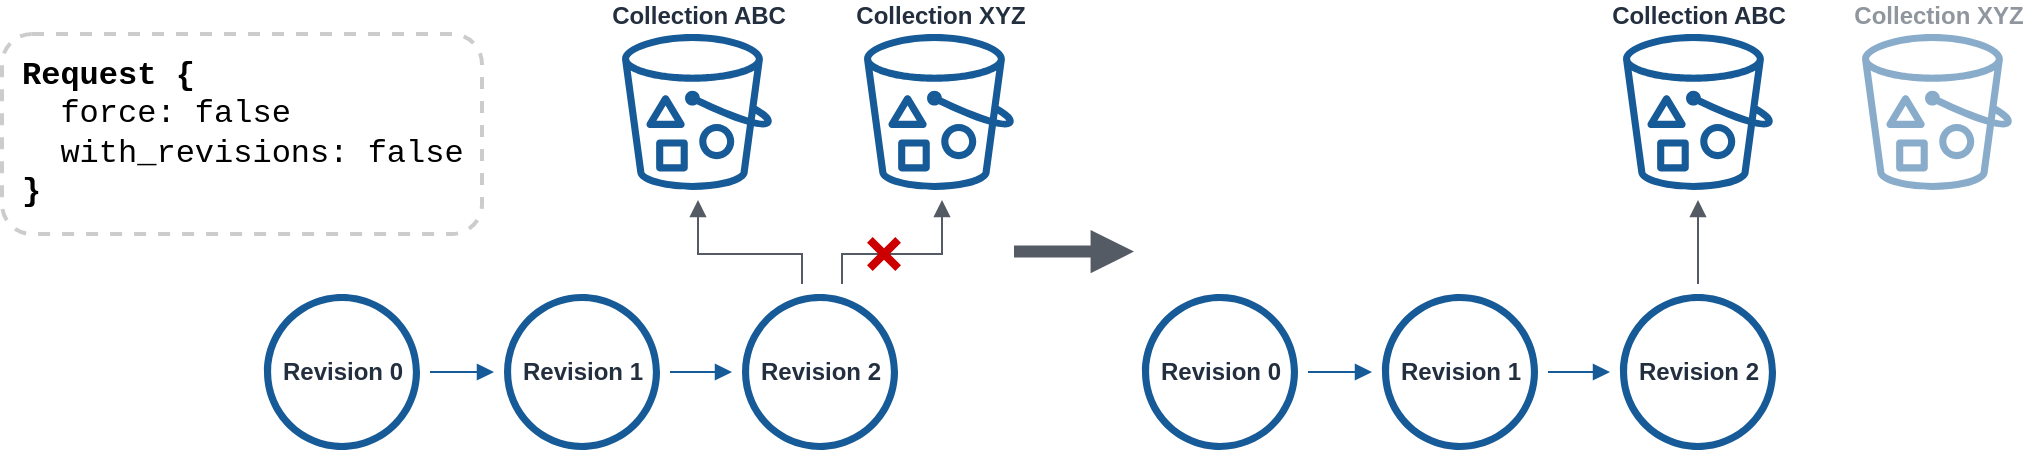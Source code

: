 <mxfile version="21.0.2" type="device"><diagram id="Ht1M8jgEwFfnCIfOTk4-" name="Page-1"><mxGraphModel dx="1434" dy="805" grid="1" gridSize="10" guides="1" tooltips="1" connect="1" arrows="1" fold="1" page="1" pageScale="1" pageWidth="1169" pageHeight="827" math="0" shadow="0"><root><mxCell id="0"/><mxCell id="1" parent="0"/><mxCell id="NZZsSz7ykIq6UQi_yj6c-37" value="" style="edgeStyle=orthogonalEdgeStyle;html=1;endArrow=block;elbow=vertical;startArrow=none;endFill=1;strokeColor=#545B64;rounded=0;targetPerimeterSpacing=5;sourcePerimeterSpacing=5;" parent="1" source="NZZsSz7ykIq6UQi_yj6c-7" target="NZZsSz7ykIq6UQi_yj6c-35" edge="1"><mxGeometry width="100" relative="1" as="geometry"><mxPoint x="440" y="165.001" as="sourcePoint"/><mxPoint x="358" y="123" as="targetPoint"/><Array as="points"><mxPoint x="450" y="140"/><mxPoint x="500" y="140"/></Array></mxGeometry></mxCell><mxCell id="NZZsSz7ykIq6UQi_yj6c-4" value="Revision 0" style="sketch=0;outlineConnect=0;fontColor=#232F3E;gradientColor=none;fillColor=#165a97;strokeColor=none;dashed=0;verticalLabelPosition=middle;verticalAlign=middle;align=center;html=1;fontSize=12;fontStyle=1;aspect=fixed;pointerEvents=1;shape=mxgraph.aws4.object;labelPosition=center;" parent="1" vertex="1"><mxGeometry x="161" y="160" width="78" height="78" as="geometry"/></mxCell><mxCell id="NZZsSz7ykIq6UQi_yj6c-6" value="Revision 1" style="sketch=0;outlineConnect=0;fontColor=#232F3E;gradientColor=none;fillColor=#165a97;strokeColor=none;dashed=0;verticalLabelPosition=middle;verticalAlign=middle;align=center;html=1;fontSize=12;fontStyle=1;aspect=fixed;pointerEvents=1;shape=mxgraph.aws4.object;labelPosition=center;" parent="1" vertex="1"><mxGeometry x="281" y="160" width="78" height="78" as="geometry"/></mxCell><mxCell id="NZZsSz7ykIq6UQi_yj6c-7" value="&lt;div&gt;Revision 2&lt;/div&gt;" style="sketch=0;outlineConnect=0;fontColor=#232F3E;gradientColor=none;fillColor=#165a97;strokeColor=none;dashed=0;verticalLabelPosition=middle;verticalAlign=middle;align=center;html=1;fontSize=12;fontStyle=1;aspect=fixed;pointerEvents=1;shape=mxgraph.aws4.object;labelPosition=center;" parent="1" vertex="1"><mxGeometry x="400" y="160" width="78" height="78" as="geometry"/></mxCell><mxCell id="NZZsSz7ykIq6UQi_yj6c-11" value="" style="edgeStyle=orthogonalEdgeStyle;html=1;endArrow=block;elbow=vertical;startArrow=none;endFill=1;strokeColor=#165A97;rounded=0;targetPerimeterSpacing=5;sourcePerimeterSpacing=5;" parent="1" source="NZZsSz7ykIq6UQi_yj6c-6" target="NZZsSz7ykIq6UQi_yj6c-7" edge="1"><mxGeometry width="100" relative="1" as="geometry"><mxPoint x="318" y="198.9" as="sourcePoint"/><mxPoint x="418" y="198.9" as="targetPoint"/></mxGeometry></mxCell><mxCell id="NZZsSz7ykIq6UQi_yj6c-12" value="" style="edgeStyle=orthogonalEdgeStyle;html=1;endArrow=block;elbow=vertical;startArrow=none;endFill=1;strokeColor=#165A97;rounded=0;targetPerimeterSpacing=5;sourcePerimeterSpacing=5;" parent="1" source="NZZsSz7ykIq6UQi_yj6c-4" target="NZZsSz7ykIq6UQi_yj6c-6" edge="1"><mxGeometry width="100" relative="1" as="geometry"><mxPoint x="168" y="198.9" as="sourcePoint"/><mxPoint x="240" y="198.9" as="targetPoint"/></mxGeometry></mxCell><mxCell id="NZZsSz7ykIq6UQi_yj6c-13" value="Collection ABC" style="sketch=0;outlineConnect=0;fontColor=#232F3E;gradientColor=none;fillColor=#165A97;strokeColor=none;dashed=0;verticalLabelPosition=top;verticalAlign=bottom;align=center;html=1;fontSize=12;fontStyle=1;aspect=fixed;pointerEvents=1;shape=mxgraph.aws4.bucket_with_objects;labelPosition=center;" parent="1" vertex="1"><mxGeometry x="340" y="30" width="75" height="78" as="geometry"/></mxCell><mxCell id="NZZsSz7ykIq6UQi_yj6c-14" value="" style="edgeStyle=orthogonalEdgeStyle;html=1;endArrow=block;elbow=vertical;startArrow=none;endFill=1;strokeColor=#545B64;rounded=0;targetPerimeterSpacing=5;sourcePerimeterSpacing=5;" parent="1" source="NZZsSz7ykIq6UQi_yj6c-7" target="NZZsSz7ykIq6UQi_yj6c-13" edge="1"><mxGeometry width="100" relative="1" as="geometry"><mxPoint x="440" y="155.001" as="sourcePoint"/><mxPoint x="440" y="113" as="targetPoint"/><Array as="points"><mxPoint x="430" y="140"/><mxPoint x="378" y="140"/></Array></mxGeometry></mxCell><mxCell id="NZZsSz7ykIq6UQi_yj6c-19" value="" style="shape=cross;whiteSpace=wrap;html=1;fillColor=#CC0000;rotation=45;sketch=0;shadow=0;strokeColor=none;" parent="1" vertex="1"><mxGeometry x="461" y="130" width="20" height="20" as="geometry"/></mxCell><mxCell id="NZZsSz7ykIq6UQi_yj6c-22" value="" style="edgeStyle=orthogonalEdgeStyle;html=1;endArrow=block;elbow=vertical;startArrow=none;endFill=1;strokeColor=#545B64;rounded=0;strokeWidth=6;sourcePerimeterSpacing=5;targetPerimeterSpacing=5;" parent="1" edge="1"><mxGeometry width="100" relative="1" as="geometry"><mxPoint x="536" y="138.8" as="sourcePoint"/><mxPoint x="596" y="138.8" as="targetPoint"/></mxGeometry></mxCell><mxCell id="NZZsSz7ykIq6UQi_yj6c-23" value="Revision 0" style="sketch=0;outlineConnect=0;fontColor=#232F3E;gradientColor=none;fillColor=#165a97;strokeColor=none;dashed=0;verticalLabelPosition=middle;verticalAlign=middle;align=center;html=1;fontSize=12;fontStyle=1;aspect=fixed;pointerEvents=1;shape=mxgraph.aws4.object;labelPosition=center;" parent="1" vertex="1"><mxGeometry x="600" y="160" width="78" height="78" as="geometry"/></mxCell><mxCell id="NZZsSz7ykIq6UQi_yj6c-24" value="Revision 1" style="sketch=0;outlineConnect=0;fontColor=#232F3E;gradientColor=none;fillColor=#165a97;strokeColor=none;dashed=0;verticalLabelPosition=middle;verticalAlign=middle;align=center;html=1;fontSize=12;fontStyle=1;aspect=fixed;pointerEvents=1;shape=mxgraph.aws4.object;labelPosition=center;" parent="1" vertex="1"><mxGeometry x="720" y="160" width="78" height="78" as="geometry"/></mxCell><mxCell id="NZZsSz7ykIq6UQi_yj6c-40" value="" style="edgeStyle=orthogonalEdgeStyle;rounded=0;orthogonalLoop=1;jettySize=auto;html=1;strokeWidth=1;sourcePerimeterSpacing=5;targetPerimeterSpacing=5;endArrow=block;strokeColor=#545B64;startArrow=none;endFill=1;" parent="1" source="NZZsSz7ykIq6UQi_yj6c-25" target="NZZsSz7ykIq6UQi_yj6c-28" edge="1"><mxGeometry relative="1" as="geometry"/></mxCell><mxCell id="NZZsSz7ykIq6UQi_yj6c-25" value="&lt;div&gt;Revision 2&lt;/div&gt;" style="sketch=0;outlineConnect=0;fontColor=#232F3E;gradientColor=none;fillColor=#165a97;strokeColor=none;dashed=0;verticalLabelPosition=middle;verticalAlign=middle;align=center;html=1;fontSize=12;fontStyle=1;aspect=fixed;pointerEvents=1;shape=mxgraph.aws4.object;labelPosition=center;" parent="1" vertex="1"><mxGeometry x="839" y="160" width="78" height="78" as="geometry"/></mxCell><mxCell id="NZZsSz7ykIq6UQi_yj6c-26" value="" style="edgeStyle=orthogonalEdgeStyle;html=1;endArrow=block;elbow=vertical;startArrow=none;endFill=1;strokeColor=#165A97;rounded=0;targetPerimeterSpacing=5;sourcePerimeterSpacing=5;" parent="1" source="NZZsSz7ykIq6UQi_yj6c-24" target="NZZsSz7ykIq6UQi_yj6c-25" edge="1"><mxGeometry width="100" relative="1" as="geometry"><mxPoint x="757" y="198.9" as="sourcePoint"/><mxPoint x="857" y="198.9" as="targetPoint"/></mxGeometry></mxCell><mxCell id="NZZsSz7ykIq6UQi_yj6c-27" value="" style="edgeStyle=orthogonalEdgeStyle;html=1;endArrow=block;elbow=vertical;startArrow=none;endFill=1;strokeColor=#165A97;rounded=0;targetPerimeterSpacing=5;sourcePerimeterSpacing=5;" parent="1" source="NZZsSz7ykIq6UQi_yj6c-23" target="NZZsSz7ykIq6UQi_yj6c-24" edge="1"><mxGeometry width="100" relative="1" as="geometry"><mxPoint x="607" y="198.9" as="sourcePoint"/><mxPoint x="679" y="198.9" as="targetPoint"/></mxGeometry></mxCell><mxCell id="NZZsSz7ykIq6UQi_yj6c-28" value="&lt;div&gt;Collection ABC&lt;/div&gt;" style="sketch=0;outlineConnect=0;fontColor=#232F3E;gradientColor=none;fillColor=#165A97;strokeColor=none;dashed=0;verticalLabelPosition=top;verticalAlign=bottom;align=center;html=1;fontSize=12;fontStyle=1;aspect=fixed;pointerEvents=1;shape=mxgraph.aws4.bucket_with_objects;labelPosition=center;" parent="1" vertex="1"><mxGeometry x="840.5" y="30" width="75" height="78" as="geometry"/></mxCell><mxCell id="NZZsSz7ykIq6UQi_yj6c-35" value="Collection XYZ" style="sketch=0;outlineConnect=0;fontColor=#232F3E;gradientColor=none;fillColor=#165A97;strokeColor=none;dashed=0;verticalLabelPosition=top;verticalAlign=bottom;align=center;html=1;fontSize=12;fontStyle=1;aspect=fixed;pointerEvents=1;shape=mxgraph.aws4.bucket_with_objects;labelPosition=center;" parent="1" vertex="1"><mxGeometry x="461" y="30" width="75" height="78" as="geometry"/></mxCell><mxCell id="NZZsSz7ykIq6UQi_yj6c-41" value="Collection XYZ" style="sketch=0;outlineConnect=0;fontColor=#232F3E;gradientColor=none;fillColor=#165A97;strokeColor=none;dashed=0;verticalLabelPosition=top;verticalAlign=bottom;align=center;html=1;fontSize=12;fontStyle=1;aspect=fixed;pointerEvents=1;shape=mxgraph.aws4.bucket_with_objects;labelPosition=center;opacity=50;textOpacity=50;" parent="1" vertex="1"><mxGeometry x="960" y="30" width="75" height="78" as="geometry"/></mxCell><mxCell id="ZaP0PfnIyExUMJuCH6YZ-1" value="&lt;div style=&quot;font-size: 16px;&quot; align=&quot;left&quot;&gt;&lt;div style=&quot;font-size: 16px;&quot;&gt;&lt;b style=&quot;font-size: 16px;&quot;&gt;&lt;font data-font-src=&quot;https://fonts.googleapis.com/css?family=+Roboto+Mono&quot; style=&quot;font-size: 16px;&quot;&gt;Request {&lt;/font&gt;&lt;/b&gt;&lt;/div&gt;&lt;/div&gt;&lt;div style=&quot;font-size: 16px;&quot; align=&quot;left&quot;&gt;&lt;div style=&quot;font-size: 16px;&quot;&gt;&lt;b style=&quot;font-size: 16px;&quot;&gt;&lt;font data-font-src=&quot;https://fonts.googleapis.com/css?family=+Roboto+Mono&quot; style=&quot;font-size: 16px;&quot;&gt;&amp;nbsp; &lt;/font&gt;&lt;/b&gt;&lt;font data-font-src=&quot;https://fonts.googleapis.com/css?family=+Roboto+Mono&quot; style=&quot;font-size: 16px;&quot;&gt;force: false&lt;/font&gt;&lt;/div&gt;&lt;div style=&quot;font-size: 16px;&quot;&gt;&lt;font data-font-src=&quot;https://fonts.googleapis.com/css?family=+Roboto+Mono&quot; style=&quot;font-size: 16px;&quot;&gt;&amp;nbsp; with_revisions: false&lt;br style=&quot;font-size: 16px;&quot;&gt;&lt;/font&gt;&lt;/div&gt;&lt;div style=&quot;font-size: 16px;&quot;&gt;&lt;b style=&quot;font-size: 16px;&quot;&gt;&lt;font data-font-src=&quot;https://fonts.googleapis.com/css?family=+Roboto+Mono&quot; style=&quot;font-size: 16px;&quot;&gt;}&lt;/font&gt;&lt;/b&gt;&lt;/div&gt;&lt;/div&gt;" style="text;html=1;strokeColor=#CCCCCC;fillColor=none;align=left;verticalAlign=middle;whiteSpace=wrap;rounded=1;fontFamily=Liberation Mono;fontSource=https%3A%2F%2Ffonts.googleapis.com%2Fcss%3Ffamily%3D%2BRoboto%2BMono;dashed=1;spacing=10;fontSize=16;strokeWidth=2;" parent="1" vertex="1"><mxGeometry x="30" y="30" width="240" height="100" as="geometry"/></mxCell></root></mxGraphModel></diagram></mxfile>